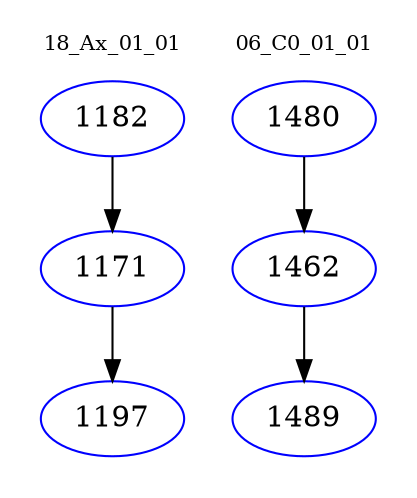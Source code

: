 digraph{
subgraph cluster_0 {
color = white
label = "18_Ax_01_01";
fontsize=10;
T0_1182 [label="1182", color="blue"]
T0_1182 -> T0_1171 [color="black"]
T0_1171 [label="1171", color="blue"]
T0_1171 -> T0_1197 [color="black"]
T0_1197 [label="1197", color="blue"]
}
subgraph cluster_1 {
color = white
label = "06_C0_01_01";
fontsize=10;
T1_1480 [label="1480", color="blue"]
T1_1480 -> T1_1462 [color="black"]
T1_1462 [label="1462", color="blue"]
T1_1462 -> T1_1489 [color="black"]
T1_1489 [label="1489", color="blue"]
}
}
